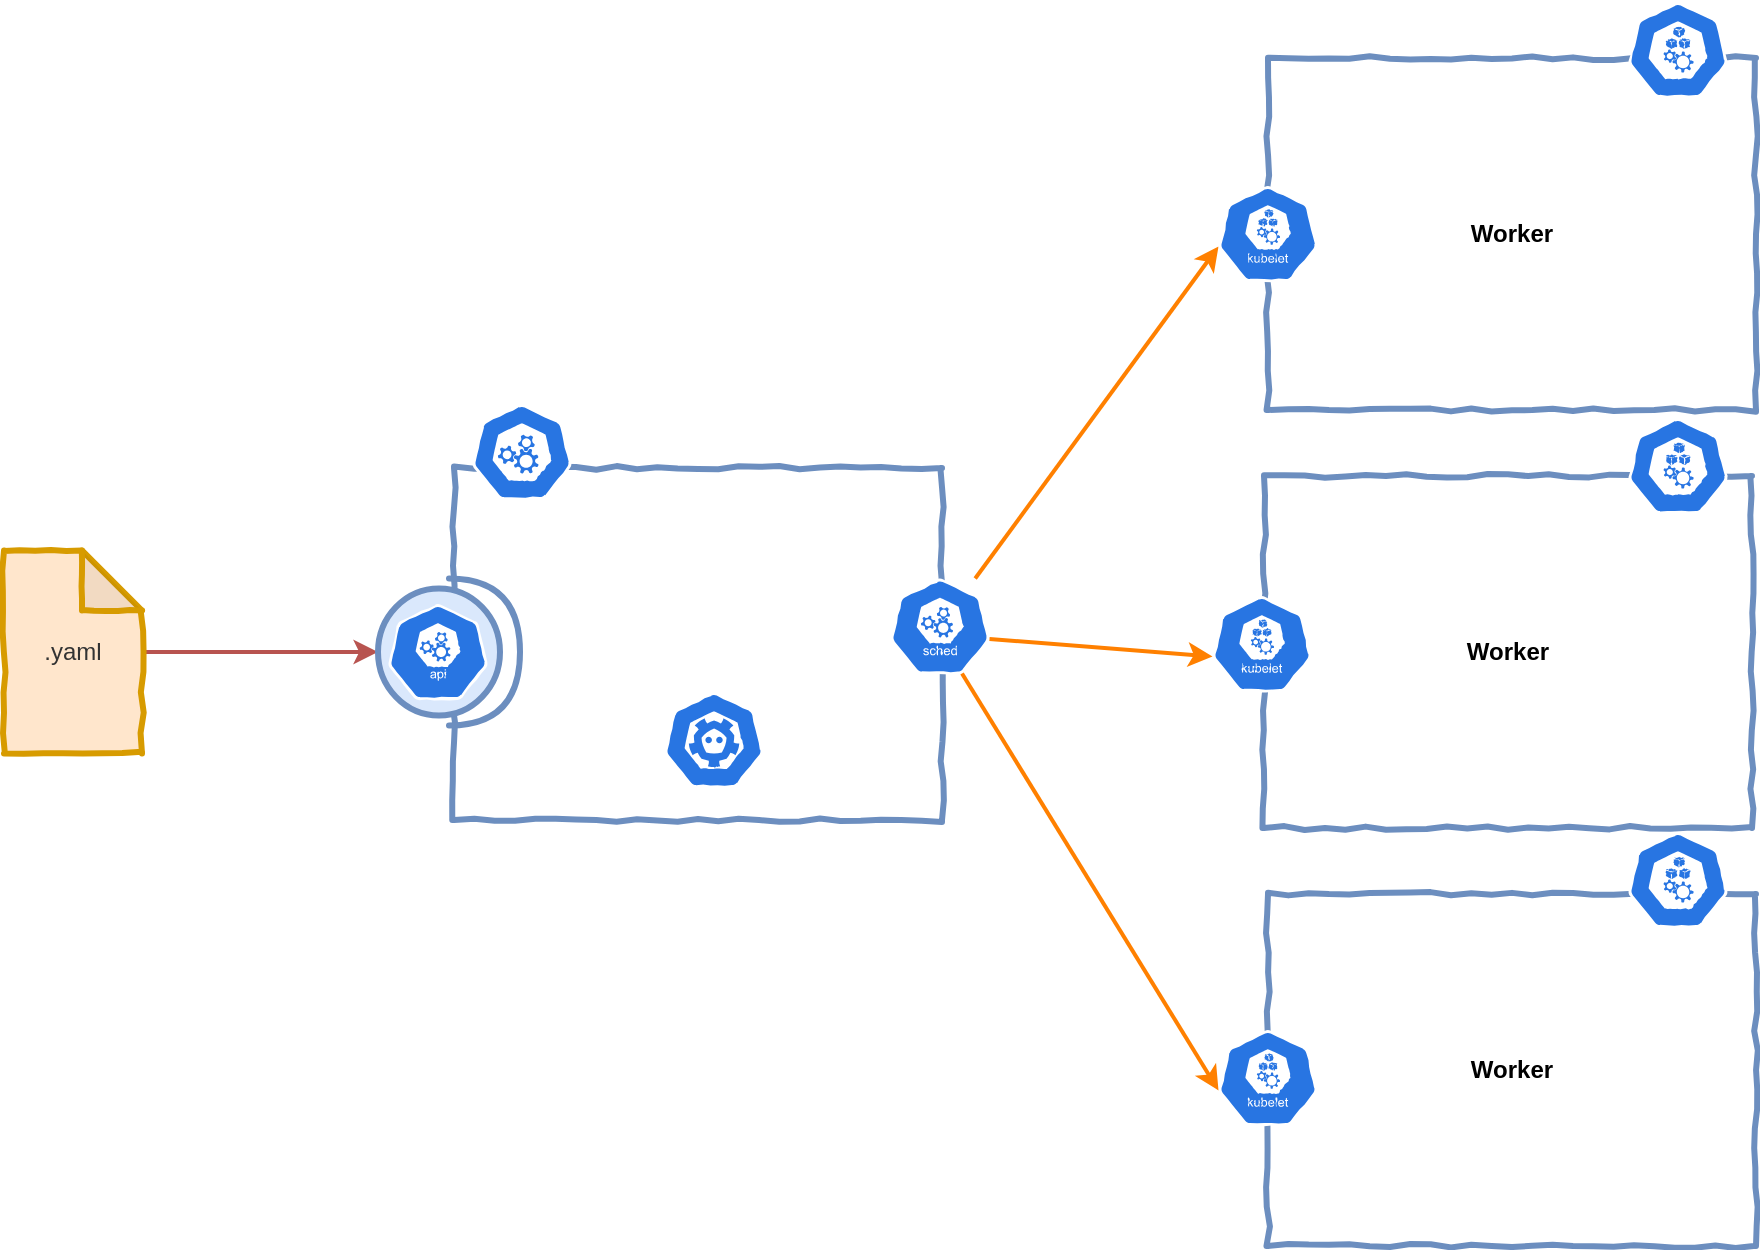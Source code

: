 <mxfile version="12.8.8" type="github">
  <diagram id="sylalVcgzMzVZW4ac6Ib" name="Page-1">
    <mxGraphModel dx="983" dy="526" grid="0" gridSize="10" guides="1" tooltips="1" connect="1" arrows="1" fold="1" page="1" pageScale="1" pageWidth="1100" pageHeight="850" background="none" math="0" shadow="0">
      <root>
        <mxCell id="0" />
        <mxCell id="1" parent="0" />
        <mxCell id="zhEII75TTDP8HIT-S5k--1" value="&lt;b&gt;Worker&lt;/b&gt;" style="rounded=0;whiteSpace=wrap;html=1;comic=1;strokeWidth=3;fillColor=none;strokeColor=#6c8ebf;" vertex="1" parent="1">
          <mxGeometry x="719" y="197" width="244" height="176" as="geometry" />
        </mxCell>
        <mxCell id="zhEII75TTDP8HIT-S5k--4" value="" style="rounded=0;whiteSpace=wrap;html=1;comic=1;strokeWidth=3;fillColor=none;strokeColor=#6c8ebf;" vertex="1" parent="1">
          <mxGeometry x="312" y="402" width="244" height="176" as="geometry" />
        </mxCell>
        <mxCell id="zhEII75TTDP8HIT-S5k--7" value="" style="rounded=0;orthogonalLoop=1;jettySize=auto;html=1;entryX=0;entryY=0.5;entryDx=0;entryDy=0;fillColor=#f8cecc;strokeColor=#b85450;strokeWidth=2;entryPerimeter=0;" edge="1" parent="1" source="zhEII75TTDP8HIT-S5k--5" target="zhEII75TTDP8HIT-S5k--8">
          <mxGeometry relative="1" as="geometry">
            <mxPoint x="373" y="357.5" as="targetPoint" />
          </mxGeometry>
        </mxCell>
        <mxCell id="zhEII75TTDP8HIT-S5k--5" value="&lt;font color=&quot;#333333&quot;&gt;.yaml&lt;/font&gt;" style="shape=note;whiteSpace=wrap;html=1;backgroundOutline=1;darkOpacity=0.05;comic=1;strokeWidth=3;fillColor=#ffe6cc;strokeColor=#d79b00;" vertex="1" parent="1">
          <mxGeometry x="87" y="443.25" width="69" height="101.5" as="geometry" />
        </mxCell>
        <mxCell id="zhEII75TTDP8HIT-S5k--8" value="" style="shape=providedRequiredInterface;html=1;verticalLabelPosition=bottom;comic=1;strokeColor=#6c8ebf;strokeWidth=3;fillColor=#dae8fc;" vertex="1" parent="1">
          <mxGeometry x="274" y="457.25" width="71" height="73.5" as="geometry" />
        </mxCell>
        <mxCell id="zhEII75TTDP8HIT-S5k--9" value="&lt;b&gt;Worker&lt;/b&gt;" style="rounded=0;whiteSpace=wrap;html=1;comic=1;strokeWidth=3;fillColor=none;strokeColor=#6c8ebf;" vertex="1" parent="1">
          <mxGeometry x="717" y="406" width="244" height="176" as="geometry" />
        </mxCell>
        <mxCell id="zhEII75TTDP8HIT-S5k--10" value="&lt;b&gt;Worker&lt;/b&gt;" style="rounded=0;whiteSpace=wrap;html=1;comic=1;strokeWidth=3;fillColor=none;strokeColor=#6c8ebf;" vertex="1" parent="1">
          <mxGeometry x="719" y="615" width="244" height="176" as="geometry" />
        </mxCell>
        <mxCell id="zhEII75TTDP8HIT-S5k--11" value="" style="html=1;dashed=0;whitespace=wrap;fillColor=#2875E2;strokeColor=#ffffff;points=[[0.005,0.63,0],[0.1,0.2,0],[0.9,0.2,0],[0.5,0,0],[0.995,0.63,0],[0.72,0.99,0],[0.5,1,0],[0.28,0.99,0]];shape=mxgraph.kubernetes.icon;prIcon=etcd;comic=1;" vertex="1" parent="1">
          <mxGeometry x="417" y="514" width="50" height="48" as="geometry" />
        </mxCell>
        <mxCell id="zhEII75TTDP8HIT-S5k--22" value="" style="edgeStyle=none;rounded=0;orthogonalLoop=1;jettySize=auto;html=1;strokeWidth=2;entryX=0.005;entryY=0.63;entryDx=0;entryDy=0;entryPerimeter=0;strokeColor=#FF8000;" edge="1" parent="1" source="zhEII75TTDP8HIT-S5k--12" target="zhEII75TTDP8HIT-S5k--14">
          <mxGeometry relative="1" as="geometry">
            <mxPoint x="698" y="287" as="targetPoint" />
          </mxGeometry>
        </mxCell>
        <mxCell id="zhEII75TTDP8HIT-S5k--12" value="" style="html=1;dashed=0;whitespace=wrap;fillColor=#2875E2;strokeColor=#ffffff;points=[[0.005,0.63,0],[0.1,0.2,0],[0.9,0.2,0],[0.5,0,0],[0.995,0.63,0],[0.72,0.99,0],[0.5,1,0],[0.28,0.99,0]];shape=mxgraph.kubernetes.icon;prIcon=sched;comic=1;" vertex="1" parent="1">
          <mxGeometry x="530" y="457.25" width="50" height="48" as="geometry" />
        </mxCell>
        <mxCell id="zhEII75TTDP8HIT-S5k--13" value="" style="html=1;dashed=0;whitespace=wrap;fillColor=#2875E2;strokeColor=#ffffff;points=[[0.005,0.63,0],[0.1,0.2,0],[0.9,0.2,0],[0.5,0,0],[0.995,0.63,0],[0.72,0.99,0],[0.5,1,0],[0.28,0.99,0]];shape=mxgraph.kubernetes.icon;prIcon=node;comic=1;" vertex="1" parent="1">
          <mxGeometry x="899" y="169" width="50" height="48" as="geometry" />
        </mxCell>
        <mxCell id="zhEII75TTDP8HIT-S5k--14" value="" style="html=1;dashed=0;whitespace=wrap;fillColor=#2875E2;strokeColor=#ffffff;points=[[0.005,0.63,0],[0.1,0.2,0],[0.9,0.2,0],[0.5,0,0],[0.995,0.63,0],[0.72,0.99,0],[0.5,1,0],[0.28,0.99,0]];shape=mxgraph.kubernetes.icon;prIcon=kubelet;comic=1;" vertex="1" parent="1">
          <mxGeometry x="694" y="261" width="50" height="48" as="geometry" />
        </mxCell>
        <mxCell id="zhEII75TTDP8HIT-S5k--15" value="" style="html=1;dashed=0;whitespace=wrap;fillColor=#2875E2;strokeColor=#ffffff;points=[[0.005,0.63,0],[0.1,0.2,0],[0.9,0.2,0],[0.5,0,0],[0.995,0.63,0],[0.72,0.99,0],[0.5,1,0],[0.28,0.99,0]];shape=mxgraph.kubernetes.icon;prIcon=kubelet;comic=1;" vertex="1" parent="1">
          <mxGeometry x="691" y="466" width="50" height="48" as="geometry" />
        </mxCell>
        <mxCell id="zhEII75TTDP8HIT-S5k--17" value="" style="html=1;dashed=0;whitespace=wrap;fillColor=#2875E2;strokeColor=#ffffff;points=[[0.005,0.63,0],[0.1,0.2,0],[0.9,0.2,0],[0.5,0,0],[0.995,0.63,0],[0.72,0.99,0],[0.5,1,0],[0.28,0.99,0]];shape=mxgraph.kubernetes.icon;prIcon=api;comic=1;" vertex="1" parent="1">
          <mxGeometry x="279" y="470" width="50" height="48" as="geometry" />
        </mxCell>
        <mxCell id="zhEII75TTDP8HIT-S5k--18" value="" style="html=1;dashed=0;whitespace=wrap;fillColor=#2875E2;strokeColor=#ffffff;points=[[0.005,0.63,0],[0.1,0.2,0],[0.9,0.2,0],[0.5,0,0],[0.995,0.63,0],[0.72,0.99,0],[0.5,1,0],[0.28,0.99,0]];shape=mxgraph.kubernetes.icon;prIcon=node;comic=1;" vertex="1" parent="1">
          <mxGeometry x="899" y="377" width="50" height="48" as="geometry" />
        </mxCell>
        <mxCell id="zhEII75TTDP8HIT-S5k--19" value="" style="html=1;dashed=0;whitespace=wrap;fillColor=#2875E2;strokeColor=#ffffff;points=[[0.005,0.63,0],[0.1,0.2,0],[0.9,0.2,0],[0.5,0,0],[0.995,0.63,0],[0.72,0.99,0],[0.5,1,0],[0.28,0.99,0]];shape=mxgraph.kubernetes.icon;prIcon=node;comic=1;" vertex="1" parent="1">
          <mxGeometry x="899" y="584" width="50" height="48" as="geometry" />
        </mxCell>
        <mxCell id="zhEII75TTDP8HIT-S5k--20" value="" style="html=1;dashed=0;whitespace=wrap;fillColor=#2875E2;strokeColor=#ffffff;points=[[0.005,0.63,0],[0.1,0.2,0],[0.9,0.2,0],[0.5,0,0],[0.995,0.63,0],[0.72,0.99,0],[0.5,1,0],[0.28,0.99,0]];shape=mxgraph.kubernetes.icon;prIcon=master;comic=1;" vertex="1" parent="1">
          <mxGeometry x="321" y="370" width="50" height="48" as="geometry" />
        </mxCell>
        <mxCell id="zhEII75TTDP8HIT-S5k--23" value="" style="edgeStyle=none;rounded=0;orthogonalLoop=1;jettySize=auto;html=1;strokeWidth=2;entryX=0.005;entryY=0.63;entryDx=0;entryDy=0;entryPerimeter=0;strokeColor=#FF8000;exitX=0.995;exitY=0.63;exitDx=0;exitDy=0;exitPerimeter=0;" edge="1" parent="1" source="zhEII75TTDP8HIT-S5k--12" target="zhEII75TTDP8HIT-S5k--15">
          <mxGeometry relative="1" as="geometry">
            <mxPoint x="586.595" y="432" as="sourcePoint" />
            <mxPoint x="704.25" y="301.24" as="targetPoint" />
          </mxGeometry>
        </mxCell>
        <mxCell id="zhEII75TTDP8HIT-S5k--24" value="" style="html=1;dashed=0;whitespace=wrap;fillColor=#2875E2;strokeColor=#ffffff;points=[[0.005,0.63,0],[0.1,0.2,0],[0.9,0.2,0],[0.5,0,0],[0.995,0.63,0],[0.72,0.99,0],[0.5,1,0],[0.28,0.99,0]];shape=mxgraph.kubernetes.icon;prIcon=kubelet;comic=1;" vertex="1" parent="1">
          <mxGeometry x="694" y="683" width="50" height="48" as="geometry" />
        </mxCell>
        <mxCell id="zhEII75TTDP8HIT-S5k--25" value="" style="edgeStyle=none;rounded=0;orthogonalLoop=1;jettySize=auto;html=1;strokeWidth=2;entryX=0.005;entryY=0.63;entryDx=0;entryDy=0;entryPerimeter=0;strokeColor=#FF8000;exitX=0.72;exitY=0.99;exitDx=0;exitDy=0;exitPerimeter=0;" edge="1" parent="1" source="zhEII75TTDP8HIT-S5k--12" target="zhEII75TTDP8HIT-S5k--24">
          <mxGeometry relative="1" as="geometry">
            <mxPoint x="589.75" y="462.24" as="sourcePoint" />
            <mxPoint x="701.25" y="506.24" as="targetPoint" />
          </mxGeometry>
        </mxCell>
      </root>
    </mxGraphModel>
  </diagram>
</mxfile>
